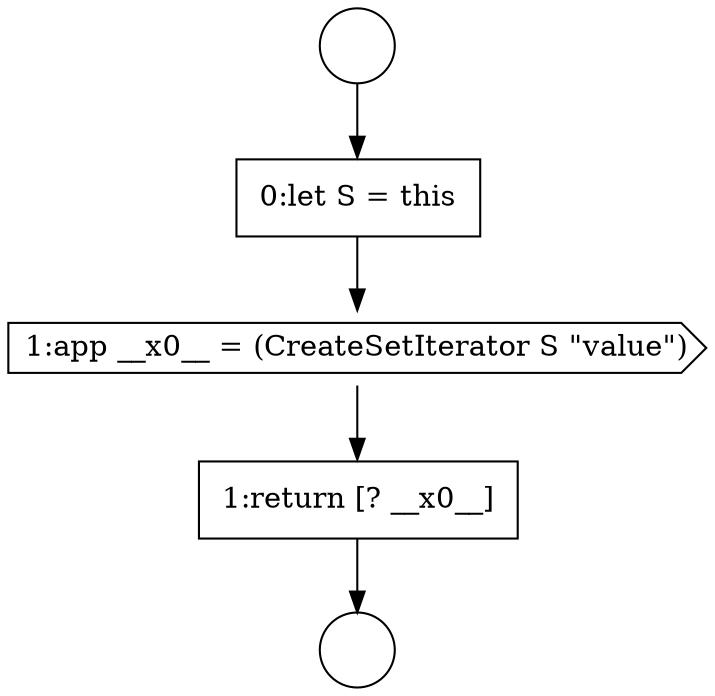 digraph {
  node14645 [shape=circle label=" " color="black" fillcolor="white" style=filled]
  node14648 [shape=cds, label=<<font color="black">1:app __x0__ = (CreateSetIterator S &quot;value&quot;)</font>> color="black" fillcolor="white" style=filled]
  node14649 [shape=none, margin=0, label=<<font color="black">
    <table border="0" cellborder="1" cellspacing="0" cellpadding="10">
      <tr><td align="left">1:return [? __x0__]</td></tr>
    </table>
  </font>> color="black" fillcolor="white" style=filled]
  node14647 [shape=none, margin=0, label=<<font color="black">
    <table border="0" cellborder="1" cellspacing="0" cellpadding="10">
      <tr><td align="left">0:let S = this</td></tr>
    </table>
  </font>> color="black" fillcolor="white" style=filled]
  node14646 [shape=circle label=" " color="black" fillcolor="white" style=filled]
  node14645 -> node14647 [ color="black"]
  node14647 -> node14648 [ color="black"]
  node14648 -> node14649 [ color="black"]
  node14649 -> node14646 [ color="black"]
}

